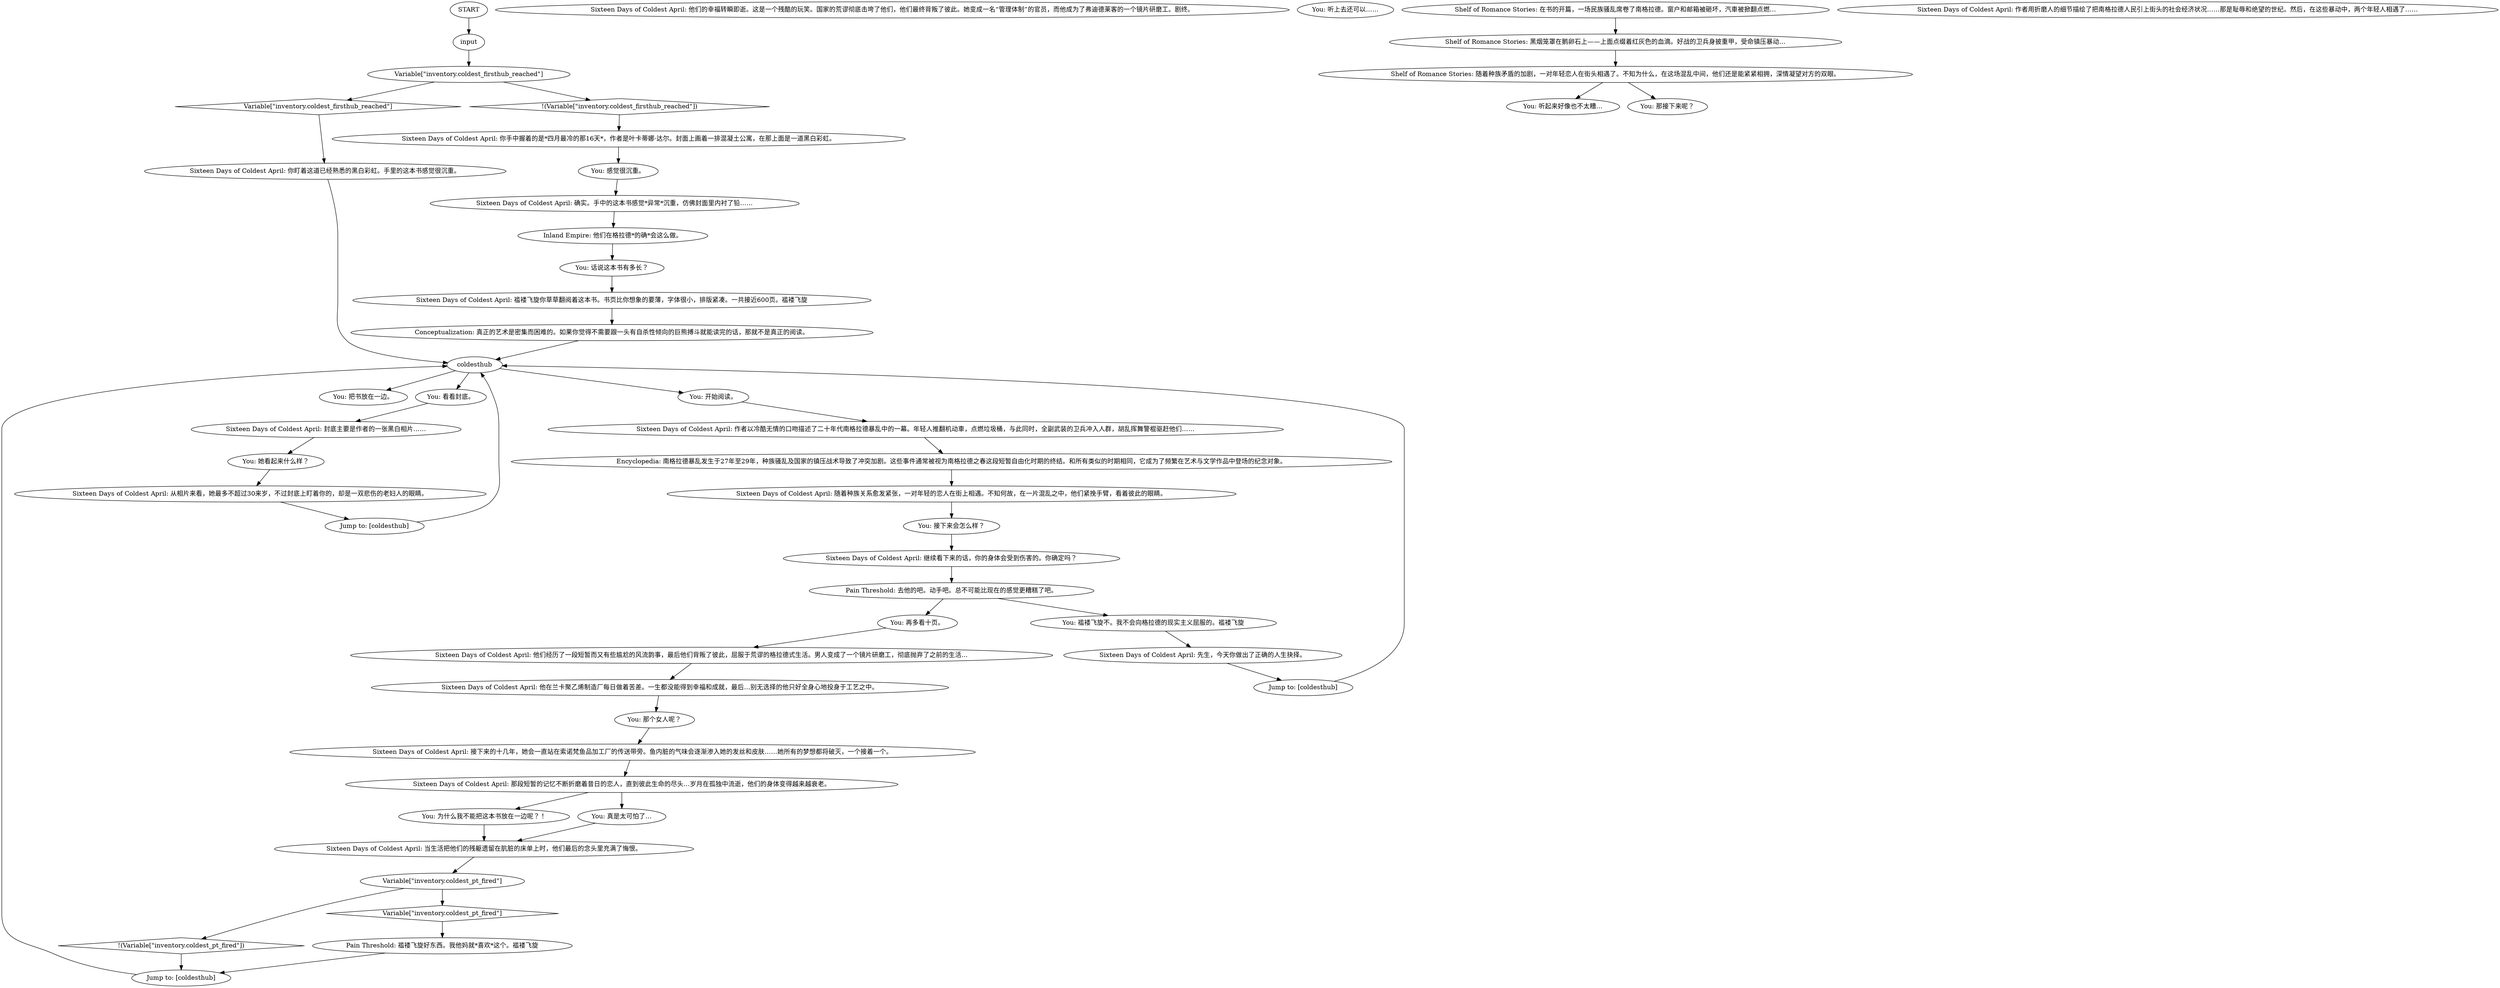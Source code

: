 # INVENTORY / BAD ROMANCE
# Excrutiating Love Story book. Graad-y black-and-white-rainbow book. Ends with lensgrinder in somewhere. "Sixteen Days in Coldest April." something thought it was a romance book, but its misplaced.
# ==================================================
digraph G {
	  0 [label="START"];
	  1 [label="input"];
	  2 [label="Sixteen Days of Coldest April: 他们的幸福转瞬即逝。这是一个残酷的玩笑。国家的荒谬彻底击垮了他们，他们最终背叛了彼此。她变成一名“管理体制”的官员，而他成为了弗迪德莱客的一个镜片研磨工。剧终。"];
	  3 [label="Variable[\"inventory.coldest_pt_fired\"]"];
	  4 [label="Variable[\"inventory.coldest_pt_fired\"]", shape=diamond];
	  5 [label="!(Variable[\"inventory.coldest_pt_fired\"])", shape=diamond];
	  6 [label="coldesthub"];
	  7 [label="Sixteen Days of Coldest April: 继续看下来的话，你的身体会受到伤害的。你确定吗？"];
	  8 [label="You: 接下来会怎么样？"];
	  9 [label="Inland Empire: 他们在格拉德*的确*会这么做。"];
	  10 [label="Sixteen Days of Coldest April: 封底主要是作者的一张黑白相片……"];
	  11 [label="Sixteen Days of Coldest April: 你手中握着的是*四月最冷的那16天*，作者是叶卡蒂娜·达尔。封面上画着一排混凝土公寓，在那上面是一道黑白彩虹。"];
	  12 [label="You: 开始阅读。"];
	  13 [label="Sixteen Days of Coldest April: 作者以冷酷无情的口吻描述了二十年代南格拉德暴乱中的一幕。年轻人推翻机动車，点燃垃圾桶，与此同时，全副武装的卫兵冲入人群，胡乱挥舞警棍驱赶他们……"];
	  14 [label="Jump to: [coldesthub]"];
	  15 [label="You: 那个女人呢？"];
	  16 [label="Encyclopedia: 南格拉德暴乱发生于27年至29年，种族骚乱及国家的镇压战术导致了冲突加剧。这些事件通常被视为南格拉德之春这段短暂自由化时期的终结。和所有类似的时期相同，它成为了频繁在艺术与文学作品中登场的纪念对象。"];
	  17 [label="Sixteen Days of Coldest April: 他在兰卡聚乙烯制造厂每日做着苦差。一生都没能得到幸福和成就，最后…别无选择的他只好全身心地投身于工艺之中。"];
	  18 [label="Sixteen Days of Coldest April: 当生活把他们的残躯遗留在肮脏的床单上时，他们最后的念头里充满了悔恨。"];
	  19 [label="You: 再多看十页。"];
	  20 [label="Sixteen Days of Coldest April: 随着种族关系愈发紧张，一对年轻的恋人在街上相遇。不知何故，在一片混乱之中，他们紧挽手臂，看着彼此的眼睛。"];
	  21 [label="Sixteen Days of Coldest April: 他们经历了一段短暂而又有些尴尬的风流韵事，最后他们背叛了彼此，屈服于荒谬的格拉德式生活。男人变成了一个镜片研磨工，彻底抛弃了之前的生活…"];
	  22 [label="Sixteen Days of Coldest April: 从相片来看，她最多不超过30来岁，不过封底上盯着你的，却是一双悲伤的老妇人的眼睛。"];
	  23 [label="You: 她看起来什么样？"];
	  24 [label="Jump to: [coldesthub]"];
	  25 [label="You: 听上去还可以……"];
	  26 [label="Shelf of Romance Stories: 在书的开篇，一场民族骚乱席卷了南格拉德。窗户和邮箱被砸坏，汽車被掀翻点燃…"];
	  27 [label="Shelf of Romance Stories: 黑烟笼罩在鹅卵石上——上面点缀着红灰色的血滴。好战的卫兵身披重甲，受命镇压暴动…"];
	  28 [label="You: 为什么我不能把这本书放在一边呢？！"];
	  29 [label="Pain Threshold: 褴褛飞旋好东西。我他妈就*喜欢*这个。褴褛飞旋"];
	  30 [label="Shelf of Romance Stories: 随着种族矛盾的加剧，一对年轻恋人在街头相遇了。不知为什么，在这场混乱中间，他们还是能紧紧相拥，深情凝望对方的双眼。"];
	  31 [label="Jump to: [coldesthub]"];
	  32 [label="You: 感觉很沉重。"];
	  33 [label="Sixteen Days of Coldest April: 接下来的十几年，她会一直站在索诺梵鱼品加工厂的传送带旁。鱼内脏的气味会逐渐渗入她的发丝和皮肤……她所有的梦想都将破灭，一个接着一个。"];
	  34 [label="Sixteen Days of Coldest April: 确实。手中的这本书感觉*异常*沉重，仿佛封面里内衬了铅……"];
	  35 [label="Sixteen Days of Coldest April: 褴褛飞旋你草草翻阅着这本书。书页比你想象的要薄，字体很小，排版紧凑。一共接近600页。褴褛飞旋"];
	  36 [label="Sixteen Days of Coldest April: 作者用折磨人的细节描绘了把南格拉德人民引上街头的社会经济状况……那是耻辱和绝望的世纪。然后，在这些暴动中，两个年轻人相遇了……"];
	  37 [label="Sixteen Days of Coldest April: 先生，今天你做出了正确的人生抉择。"];
	  38 [label="You: 把书放在一边。"];
	  40 [label="Conceptualization: 真正的艺术是密集而困难的。如果你觉得不需要跟一头有自杀性倾向的巨熊搏斗就能读完的话，那就不是真正的阅读。"];
	  41 [label="Sixteen Days of Coldest April: 你盯着这道已经熟悉的黑白彩虹。手里的这本书感觉很沉重。"];
	  42 [label="You: 听起来好像也不太糟…"];
	  43 [label="You: 话说这本书有多长？"];
	  44 [label="You: 那接下来呢？"];
	  45 [label="You: 褴褛飞旋不。我不会向格拉德的现实主义屈服的。褴褛飞旋"];
	  46 [label="You: 真是太可怕了…"];
	  47 [label="Variable[\"inventory.coldest_firsthub_reached\"]"];
	  48 [label="Variable[\"inventory.coldest_firsthub_reached\"]", shape=diamond];
	  49 [label="!(Variable[\"inventory.coldest_firsthub_reached\"])", shape=diamond];
	  50 [label="You: 看看封底。"];
	  51 [label="Pain Threshold: 去他的吧。动手吧。总不可能比现在的感觉更糟糕了吧。"];
	  52 [label="Sixteen Days of Coldest April: 那段短暂的记忆不断折磨着昔日的恋人，直到彼此生命的尽头…岁月在孤独中流逝，他们的身体变得越来越衰老。"];
	  0 -> 1
	  1 -> 47
	  3 -> 4
	  3 -> 5
	  4 -> 29
	  5 -> 14
	  6 -> 50
	  6 -> 12
	  6 -> 38
	  7 -> 51
	  8 -> 7
	  9 -> 43
	  10 -> 23
	  11 -> 32
	  12 -> 13
	  13 -> 16
	  14 -> 6
	  15 -> 33
	  16 -> 20
	  17 -> 15
	  18 -> 3
	  19 -> 21
	  20 -> 8
	  21 -> 17
	  22 -> 24
	  23 -> 22
	  24 -> 6
	  26 -> 27
	  27 -> 30
	  28 -> 18
	  29 -> 14
	  30 -> 42
	  30 -> 44
	  31 -> 6
	  32 -> 34
	  33 -> 52
	  34 -> 9
	  35 -> 40
	  37 -> 31
	  40 -> 6
	  41 -> 6
	  43 -> 35
	  45 -> 37
	  46 -> 18
	  47 -> 48
	  47 -> 49
	  48 -> 41
	  49 -> 11
	  50 -> 10
	  51 -> 19
	  51 -> 45
	  52 -> 28
	  52 -> 46
}

